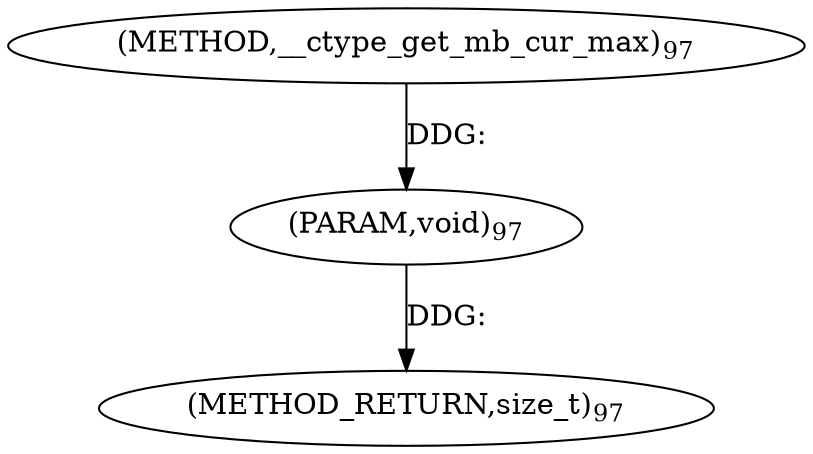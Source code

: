 digraph "__ctype_get_mb_cur_max" {  
"33169" [label = <(METHOD,__ctype_get_mb_cur_max)<SUB>97</SUB>> ]
"33171" [label = <(METHOD_RETURN,size_t)<SUB>97</SUB>> ]
"33170" [label = <(PARAM,void)<SUB>97</SUB>> ]
  "33170" -> "33171"  [ label = "DDG: "] 
  "33169" -> "33170"  [ label = "DDG: "] 
}

